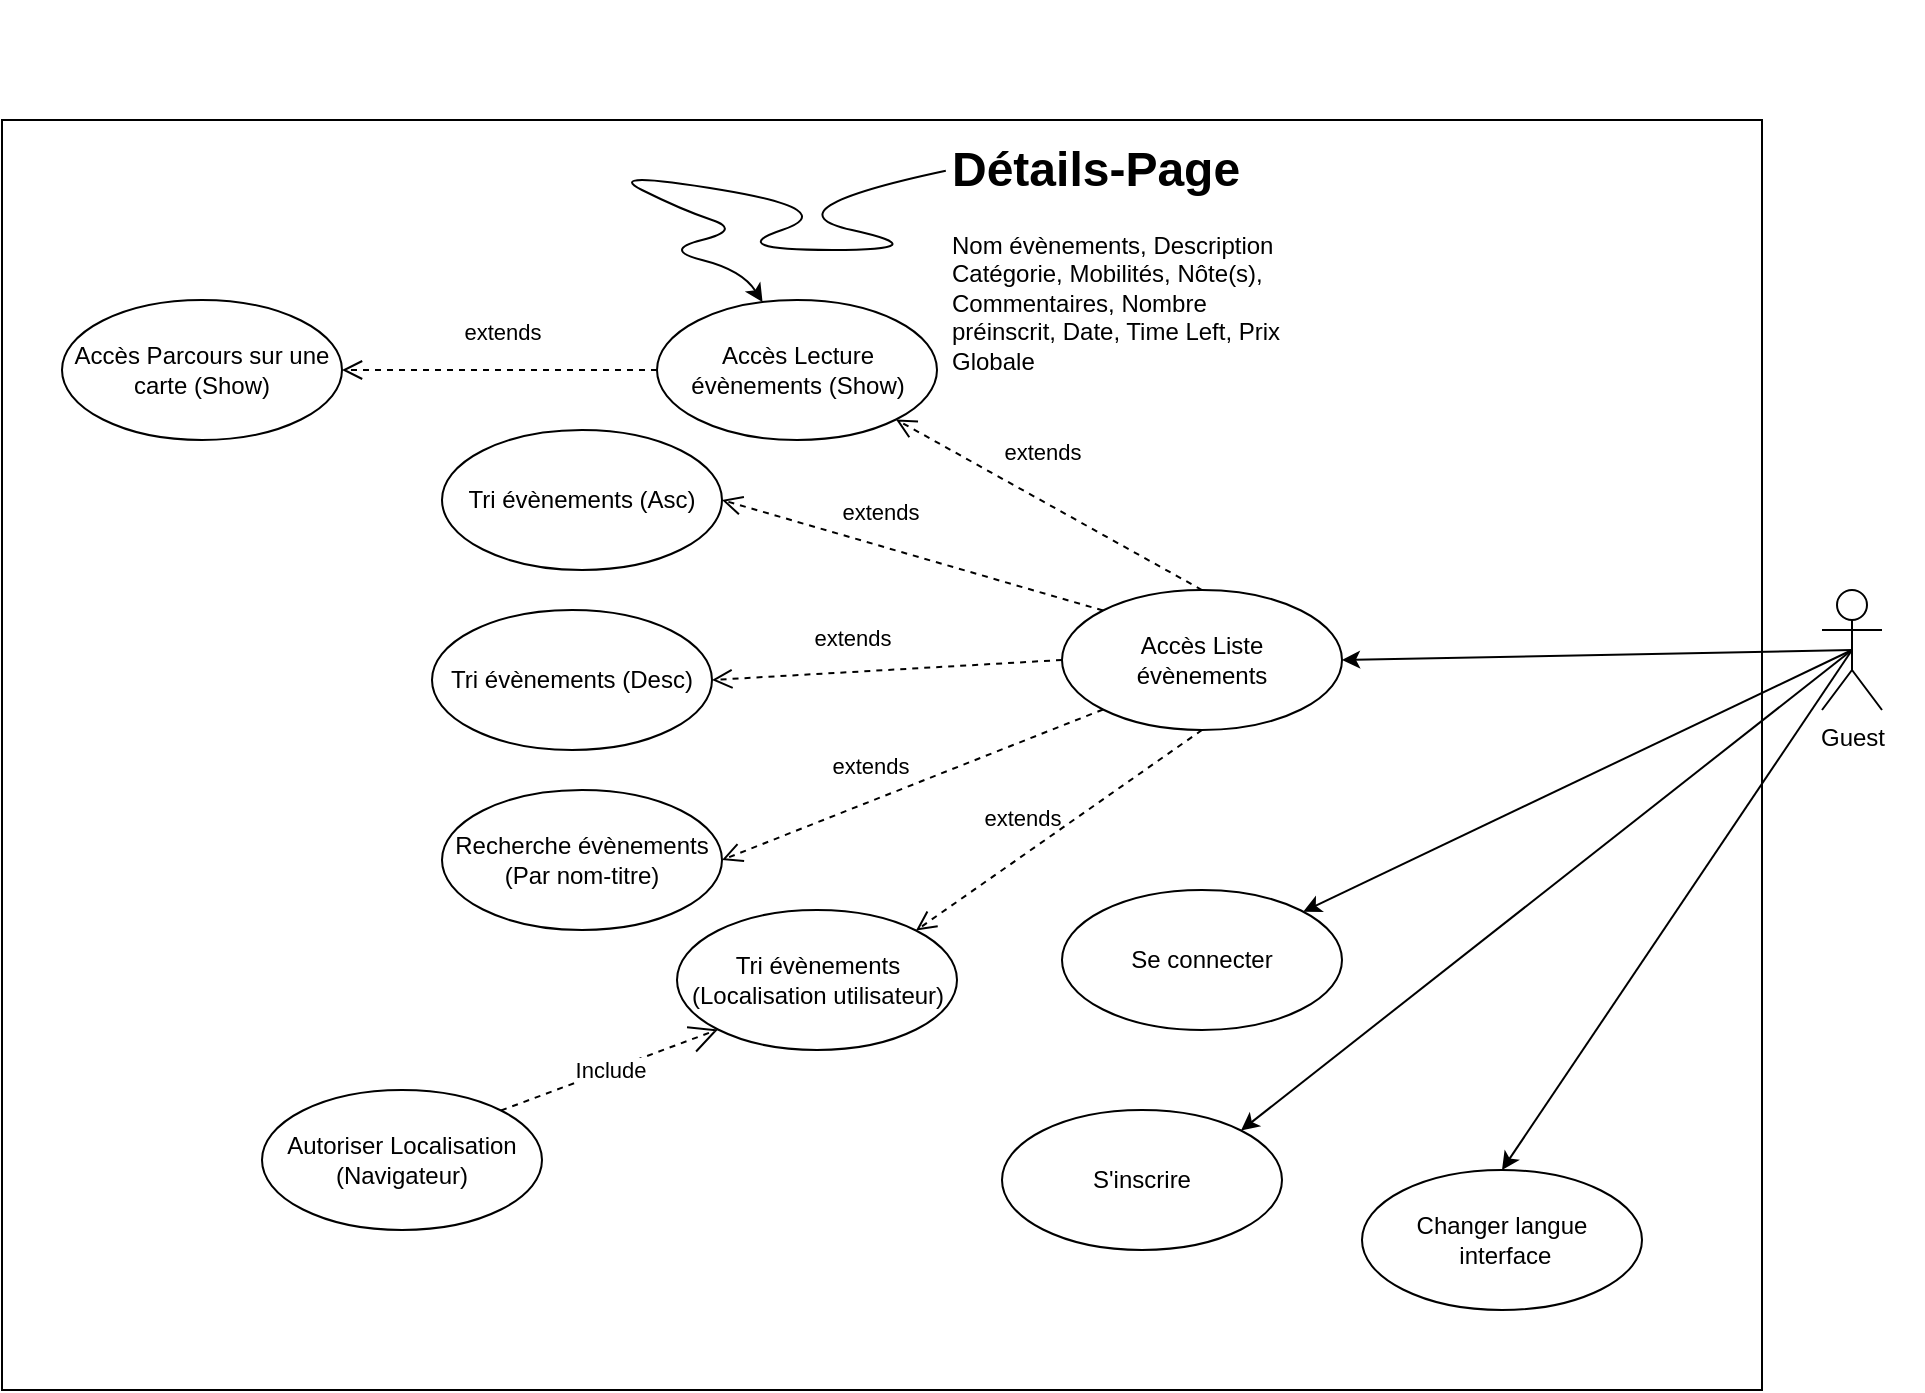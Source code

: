 <mxfile>
    <diagram id="ogzL6LPVLsaKoQ8t-iaY" name="Page-1">
        <mxGraphModel dx="6020" dy="3114" grid="1" gridSize="10" guides="1" tooltips="1" connect="1" arrows="1" fold="1" page="1" pageScale="1" pageWidth="827" pageHeight="1169" math="0" shadow="0">
            <root>
                <mxCell id="0"/>
                <mxCell id="1" parent="0"/>
                <mxCell id="32" value="" style="whiteSpace=wrap;html=1;aspect=fixed;rounded=1;strokeColor=#FFFFFF;fontColor=#FFFFFF;fillColor=default;" vertex="1" parent="1">
                    <mxGeometry x="-3900" y="-1545" width="140" height="140" as="geometry"/>
                </mxCell>
                <mxCell id="2" value="" style="rounded=0;whiteSpace=wrap;html=1;movable=1;resizable=1;rotatable=1;deletable=1;editable=1;locked=0;connectable=1;" parent="1" vertex="1">
                    <mxGeometry x="-4720" y="-1755" width="880" height="635" as="geometry"/>
                </mxCell>
                <mxCell id="3" style="edgeStyle=none;rounded=0;orthogonalLoop=1;jettySize=auto;html=1;exitX=0.5;exitY=0.5;exitDx=0;exitDy=0;exitPerimeter=0;" parent="1" source="5" target="7" edge="1">
                    <mxGeometry relative="1" as="geometry"/>
                </mxCell>
                <mxCell id="4" style="edgeStyle=none;rounded=0;orthogonalLoop=1;jettySize=auto;html=1;exitX=0.5;exitY=0.5;exitDx=0;exitDy=0;exitPerimeter=0;entryX=1;entryY=0.5;entryDx=0;entryDy=0;" parent="1" source="5" target="9" edge="1">
                    <mxGeometry relative="1" as="geometry">
                        <mxPoint x="-4030" y="-1455" as="targetPoint"/>
                    </mxGeometry>
                </mxCell>
                <mxCell id="5" value="Guest" style="shape=umlActor;verticalLabelPosition=bottom;verticalAlign=top;html=1;outlineConnect=0;" parent="1" vertex="1">
                    <mxGeometry x="-3810" y="-1520" width="30" height="60" as="geometry"/>
                </mxCell>
                <mxCell id="6" value="&lt;font style=&quot;font-size: 30px;&quot;&gt;&lt;font style=&quot;&quot; color=&quot;#ffffff&quot;&gt;Use Case Guest&lt;/font&gt;&lt;br&gt;&lt;/font&gt;" style="text;html=1;strokeColor=none;fillColor=none;align=center;verticalAlign=middle;whiteSpace=wrap;rounded=0;" parent="1" vertex="1">
                    <mxGeometry x="-4720" y="-1815" width="880" height="60" as="geometry"/>
                </mxCell>
                <mxCell id="7" value="Se connecter" style="ellipse;whiteSpace=wrap;html=1;" parent="1" vertex="1">
                    <mxGeometry x="-4190" y="-1370" width="140" height="70" as="geometry"/>
                </mxCell>
                <mxCell id="8" value="Accès Lecture&lt;br&gt;évènements (Show)" style="ellipse;whiteSpace=wrap;html=1;" parent="1" vertex="1">
                    <mxGeometry x="-4392.5" y="-1665" width="140" height="70" as="geometry"/>
                </mxCell>
                <mxCell id="9" value="Accès Liste&lt;br&gt;évènements" style="ellipse;whiteSpace=wrap;html=1;" parent="1" vertex="1">
                    <mxGeometry x="-4190" y="-1520" width="140" height="70" as="geometry"/>
                </mxCell>
                <mxCell id="10" value="Tri évènements (Asc)" style="ellipse;whiteSpace=wrap;html=1;" parent="1" vertex="1">
                    <mxGeometry x="-4500" y="-1600" width="140" height="70" as="geometry"/>
                </mxCell>
                <mxCell id="11" value="Tri évènements (Desc)" style="ellipse;whiteSpace=wrap;html=1;" parent="1" vertex="1">
                    <mxGeometry x="-4505" y="-1510" width="140" height="70" as="geometry"/>
                </mxCell>
                <mxCell id="12" value="Recherche évènements (Par nom-titre)" style="ellipse;whiteSpace=wrap;html=1;" parent="1" vertex="1">
                    <mxGeometry x="-4500" y="-1420" width="140" height="70" as="geometry"/>
                </mxCell>
                <mxCell id="13" value="Tri évènements (Localisation utilisateur)" style="ellipse;whiteSpace=wrap;html=1;" parent="1" vertex="1">
                    <mxGeometry x="-4382.5" y="-1360" width="140" height="70" as="geometry"/>
                </mxCell>
                <mxCell id="14" value="extends" style="endArrow=open;startArrow=none;endFill=0;startFill=0;endSize=8;html=1;verticalAlign=bottom;dashed=1;labelBackgroundColor=none;rounded=0;exitX=0.5;exitY=0;exitDx=0;exitDy=0;entryX=1;entryY=1;entryDx=0;entryDy=0;" parent="1" source="9" target="8" edge="1">
                    <mxGeometry x="0.132" y="-13" width="160" relative="1" as="geometry">
                        <mxPoint x="-4177.5" y="-1524.5" as="sourcePoint"/>
                        <mxPoint x="-4379.5" y="-1545.5" as="targetPoint"/>
                        <mxPoint as="offset"/>
                    </mxGeometry>
                </mxCell>
                <mxCell id="15" value="extends" style="endArrow=open;startArrow=none;endFill=0;startFill=0;endSize=8;html=1;verticalAlign=bottom;dashed=1;labelBackgroundColor=none;rounded=0;exitX=0;exitY=0;exitDx=0;exitDy=0;entryX=1;entryY=0.5;entryDx=0;entryDy=0;" parent="1" source="9" target="10" edge="1">
                    <mxGeometry x="0.183" y="-8" width="160" relative="1" as="geometry">
                        <mxPoint x="-4207" y="-1455" as="sourcePoint"/>
                        <mxPoint x="-4360" y="-1540" as="targetPoint"/>
                        <mxPoint x="-1" as="offset"/>
                    </mxGeometry>
                </mxCell>
                <mxCell id="16" value="extends" style="endArrow=open;startArrow=none;endFill=0;startFill=0;endSize=8;html=1;verticalAlign=bottom;dashed=1;labelBackgroundColor=none;rounded=0;exitX=0;exitY=0.5;exitDx=0;exitDy=0;entryX=1;entryY=0.5;entryDx=0;entryDy=0;" parent="1" source="9" target="11" edge="1">
                    <mxGeometry x="0.183" y="-8" width="160" relative="1" as="geometry">
                        <mxPoint x="-4159" y="-1500" as="sourcePoint"/>
                        <mxPoint x="-4350" y="-1555" as="targetPoint"/>
                        <mxPoint x="-1" as="offset"/>
                    </mxGeometry>
                </mxCell>
                <mxCell id="17" value="extends" style="endArrow=open;startArrow=none;endFill=0;startFill=0;endSize=8;html=1;verticalAlign=bottom;dashed=1;labelBackgroundColor=none;rounded=0;exitX=0;exitY=1;exitDx=0;exitDy=0;entryX=1;entryY=0.5;entryDx=0;entryDy=0;" parent="1" source="9" target="12" edge="1">
                    <mxGeometry x="0.183" y="-8" width="160" relative="1" as="geometry">
                        <mxPoint x="-4149" y="-1490" as="sourcePoint"/>
                        <mxPoint x="-4340" y="-1545" as="targetPoint"/>
                        <mxPoint x="-1" as="offset"/>
                    </mxGeometry>
                </mxCell>
                <mxCell id="18" value="extends" style="endArrow=open;startArrow=none;endFill=0;startFill=0;endSize=8;html=1;verticalAlign=bottom;dashed=1;labelBackgroundColor=none;rounded=0;exitX=0.5;exitY=1;exitDx=0;exitDy=0;entryX=1;entryY=0;entryDx=0;entryDy=0;" parent="1" source="9" target="13" edge="1">
                    <mxGeometry x="0.183" y="-8" width="160" relative="1" as="geometry">
                        <mxPoint x="-4139" y="-1480" as="sourcePoint"/>
                        <mxPoint x="-4330" y="-1535" as="targetPoint"/>
                        <mxPoint x="-1" as="offset"/>
                    </mxGeometry>
                </mxCell>
                <mxCell id="19" value="extends" style="endArrow=open;startArrow=none;endFill=0;startFill=0;endSize=8;html=1;verticalAlign=bottom;dashed=1;labelBackgroundColor=none;rounded=0;exitX=0;exitY=0.5;exitDx=0;exitDy=0;" parent="1" source="8" edge="1">
                    <mxGeometry x="-0.016" y="-10" width="160" relative="1" as="geometry">
                        <mxPoint x="-4129" y="-1470" as="sourcePoint"/>
                        <mxPoint x="-4550" y="-1630" as="targetPoint"/>
                        <mxPoint as="offset"/>
                    </mxGeometry>
                </mxCell>
                <mxCell id="20" value="Accès Parcours sur une carte&amp;nbsp;(Show)" style="ellipse;whiteSpace=wrap;html=1;" parent="1" vertex="1">
                    <mxGeometry x="-4690" y="-1665" width="140" height="70" as="geometry"/>
                </mxCell>
                <mxCell id="21" value="Changer langue&lt;br&gt;&amp;nbsp;interface" style="ellipse;whiteSpace=wrap;html=1;" parent="1" vertex="1">
                    <mxGeometry x="-4040" y="-1230" width="140" height="70" as="geometry"/>
                </mxCell>
                <mxCell id="22" value="&lt;h1&gt;Détails-Page&lt;/h1&gt;&lt;p&gt;Nom évènements, Description Catégorie, Mobilités, Nôte(s), Commentaires, Nombre préinscrit, Date, Time Left, Prix Globale&lt;/p&gt;" style="text;html=1;strokeColor=none;fillColor=none;spacing=5;spacingTop=-20;whiteSpace=wrap;overflow=hidden;rounded=0;" parent="1" vertex="1">
                    <mxGeometry x="-4250" y="-1750" width="190" height="120" as="geometry"/>
                </mxCell>
                <mxCell id="23" value="" style="curved=1;endArrow=classic;html=1;rounded=0;exitX=0.01;exitY=0.17;exitDx=0;exitDy=0;entryX=0.377;entryY=0.014;entryDx=0;entryDy=0;entryPerimeter=0;exitPerimeter=0;" parent="1" source="22" target="8" edge="1">
                    <mxGeometry width="50" height="50" relative="1" as="geometry">
                        <mxPoint x="-4210" y="-1670" as="sourcePoint"/>
                        <mxPoint x="-4160" y="-1720" as="targetPoint"/>
                        <Array as="points">
                            <mxPoint x="-4340" y="-1710"/>
                            <mxPoint x="-4250" y="-1690"/>
                            <mxPoint x="-4360" y="-1690"/>
                            <mxPoint x="-4300" y="-1710"/>
                            <mxPoint x="-4420" y="-1730"/>
                            <mxPoint x="-4380" y="-1710"/>
                            <mxPoint x="-4350" y="-1700"/>
                            <mxPoint x="-4390" y="-1690"/>
                            <mxPoint x="-4350" y="-1680"/>
                        </Array>
                    </mxGeometry>
                </mxCell>
                <mxCell id="24" value="S'inscrire" style="ellipse;whiteSpace=wrap;html=1;" parent="1" vertex="1">
                    <mxGeometry x="-4220" y="-1260" width="140" height="70" as="geometry"/>
                </mxCell>
                <mxCell id="25" style="edgeStyle=none;rounded=0;orthogonalLoop=1;jettySize=auto;html=1;exitX=0.5;exitY=0.5;exitDx=0;exitDy=0;exitPerimeter=0;entryX=1;entryY=0;entryDx=0;entryDy=0;" parent="1" source="5" target="24" edge="1">
                    <mxGeometry relative="1" as="geometry">
                        <mxPoint x="-3775" y="-1510" as="sourcePoint"/>
                        <mxPoint x="-4002" y="-1390" as="targetPoint"/>
                    </mxGeometry>
                </mxCell>
                <mxCell id="26" value="" style="endArrow=open;endSize=12;dashed=1;html=1;rounded=0;entryX=0;entryY=1;entryDx=0;entryDy=0;exitX=1;exitY=0;exitDx=0;exitDy=0;" parent="1" source="28" target="13" edge="1">
                    <mxGeometry width="160" relative="1" as="geometry">
                        <mxPoint x="-4420" y="-1280" as="sourcePoint"/>
                        <mxPoint x="-4339" y="-1260" as="targetPoint"/>
                    </mxGeometry>
                </mxCell>
                <mxCell id="27" value="Include" style="edgeLabel;html=1;align=center;verticalAlign=middle;resizable=0;points=[];" parent="26" vertex="1" connectable="0">
                    <mxGeometry x="-0.004" relative="1" as="geometry">
                        <mxPoint as="offset"/>
                    </mxGeometry>
                </mxCell>
                <mxCell id="28" value="Autoriser Localisation&lt;br&gt;(Navigateur)" style="ellipse;whiteSpace=wrap;html=1;" parent="1" vertex="1">
                    <mxGeometry x="-4590" y="-1270" width="140" height="70" as="geometry"/>
                </mxCell>
                <mxCell id="29" style="edgeStyle=none;rounded=0;orthogonalLoop=1;jettySize=auto;html=1;exitX=0.5;exitY=0.5;exitDx=0;exitDy=0;exitPerimeter=0;entryX=0.5;entryY=0;entryDx=0;entryDy=0;" parent="1" source="5" target="21" edge="1">
                    <mxGeometry relative="1" as="geometry">
                        <mxPoint x="-3785" y="-1480" as="sourcePoint"/>
                        <mxPoint x="-4090" y="-1240" as="targetPoint"/>
                    </mxGeometry>
                </mxCell>
            </root>
        </mxGraphModel>
    </diagram>
</mxfile>